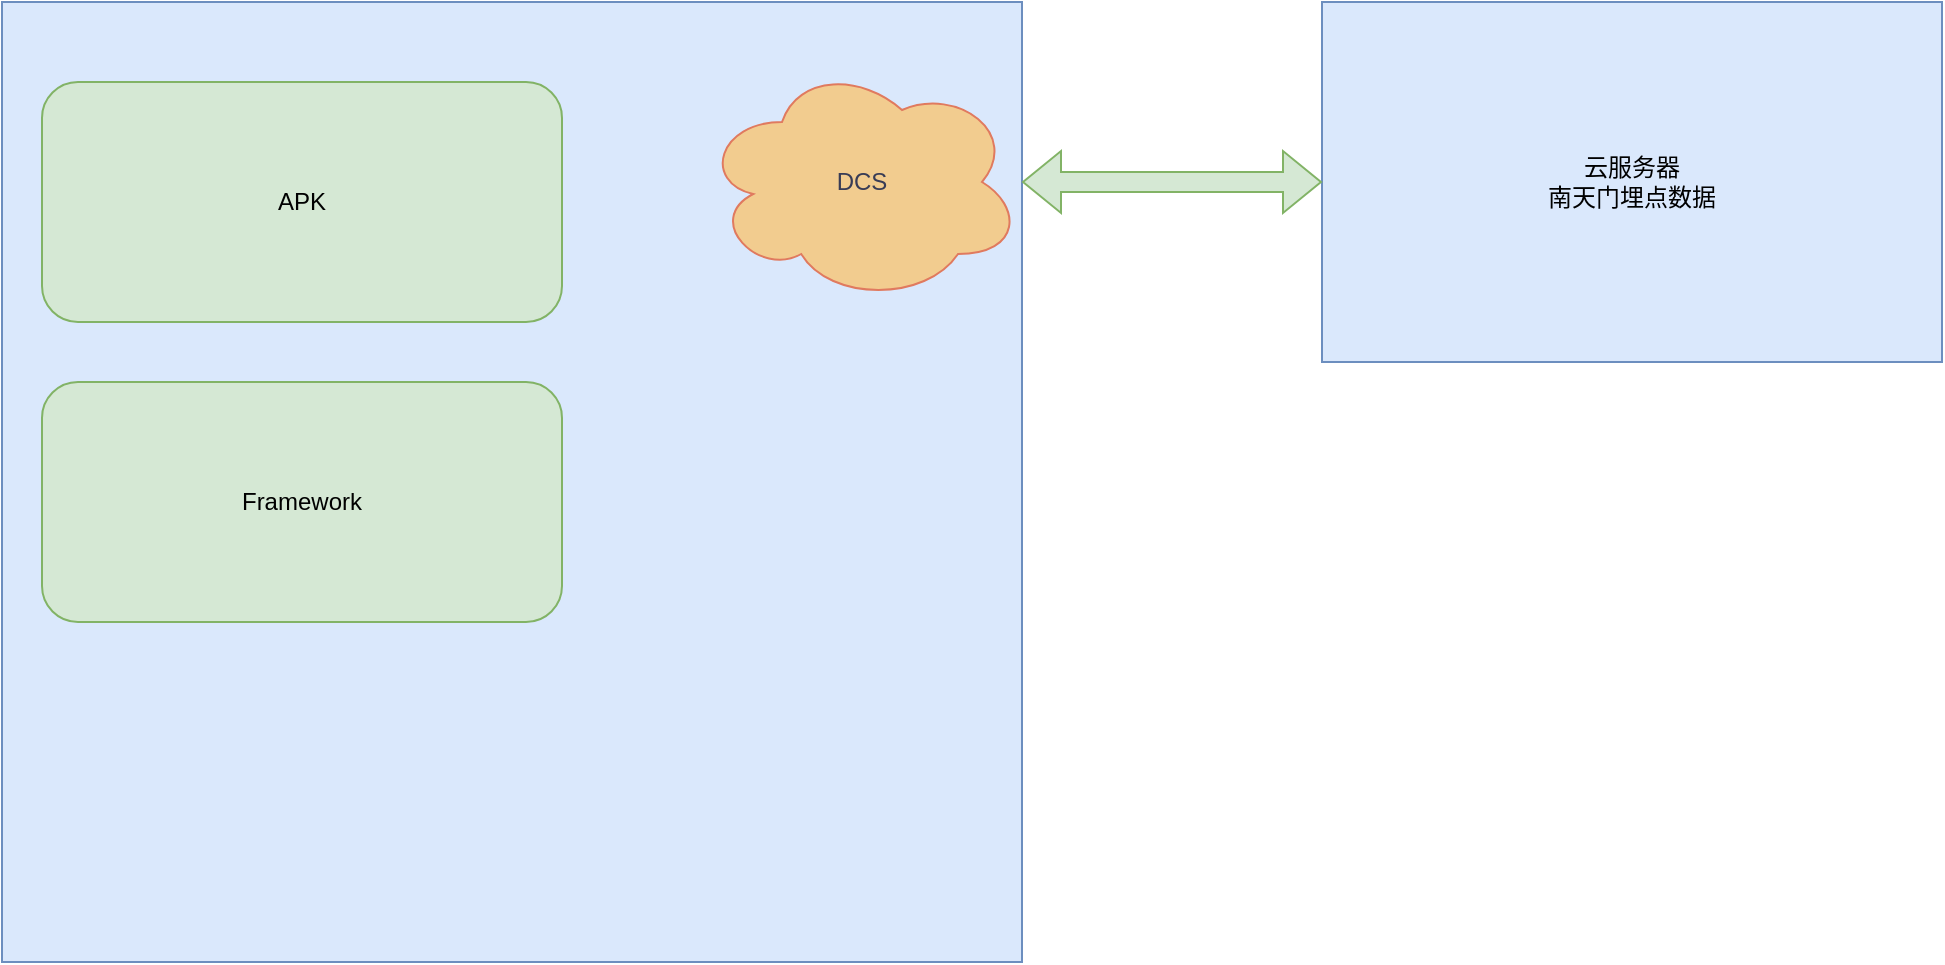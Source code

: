 <mxfile version="24.9.0">
  <diagram name="Page-1" id="58cdce13-f638-feb5-8d6f-7d28b1aa9fa0">
    <mxGraphModel dx="1387" dy="796" grid="1" gridSize="10" guides="1" tooltips="1" connect="1" arrows="1" fold="1" page="1" pageScale="1" pageWidth="1100" pageHeight="850" background="none" math="0" shadow="0">
      <root>
        <mxCell id="0" />
        <mxCell id="1" parent="0" />
        <mxCell id="fgAjEzkgSrdyZiMy2f9m-2" value="" style="rounded=0;whiteSpace=wrap;html=1;fillColor=#dae8fc;strokeColor=#6c8ebf;labelBackgroundColor=none;" vertex="1" parent="1">
          <mxGeometry x="70" y="130" width="510" height="480" as="geometry" />
        </mxCell>
        <mxCell id="fgAjEzkgSrdyZiMy2f9m-3" value="云服务器&lt;div&gt;南天门埋点数据&lt;/div&gt;" style="rounded=0;whiteSpace=wrap;html=1;fillColor=#dae8fc;strokeColor=#6c8ebf;labelBackgroundColor=none;" vertex="1" parent="1">
          <mxGeometry x="730" y="130" width="310" height="180" as="geometry" />
        </mxCell>
        <mxCell id="fgAjEzkgSrdyZiMy2f9m-7" value="APK" style="rounded=1;whiteSpace=wrap;html=1;strokeColor=#82b366;fillColor=#d5e8d4;" vertex="1" parent="1">
          <mxGeometry x="90" y="170" width="260" height="120" as="geometry" />
        </mxCell>
        <mxCell id="fgAjEzkgSrdyZiMy2f9m-8" value="Framework" style="rounded=1;whiteSpace=wrap;html=1;strokeColor=#82b366;fillColor=#d5e8d4;" vertex="1" parent="1">
          <mxGeometry x="90" y="320" width="260" height="120" as="geometry" />
        </mxCell>
        <mxCell id="fgAjEzkgSrdyZiMy2f9m-9" value="DCS" style="ellipse;shape=cloud;whiteSpace=wrap;html=1;strokeColor=#E07A5F;fontColor=#393C56;fillColor=#F2CC8F;" vertex="1" parent="1">
          <mxGeometry x="420" y="160" width="160" height="120" as="geometry" />
        </mxCell>
        <mxCell id="fgAjEzkgSrdyZiMy2f9m-10" value="" style="shape=flexArrow;endArrow=classic;startArrow=classic;html=1;rounded=0;strokeColor=#82b366;fontColor=#393C56;fillColor=#d5e8d4;entryX=0;entryY=0.5;entryDx=0;entryDy=0;" edge="1" parent="1" target="fgAjEzkgSrdyZiMy2f9m-3">
          <mxGeometry width="100" height="100" relative="1" as="geometry">
            <mxPoint x="580" y="220" as="sourcePoint" />
            <mxPoint x="700" y="190" as="targetPoint" />
          </mxGeometry>
        </mxCell>
      </root>
    </mxGraphModel>
  </diagram>
</mxfile>
